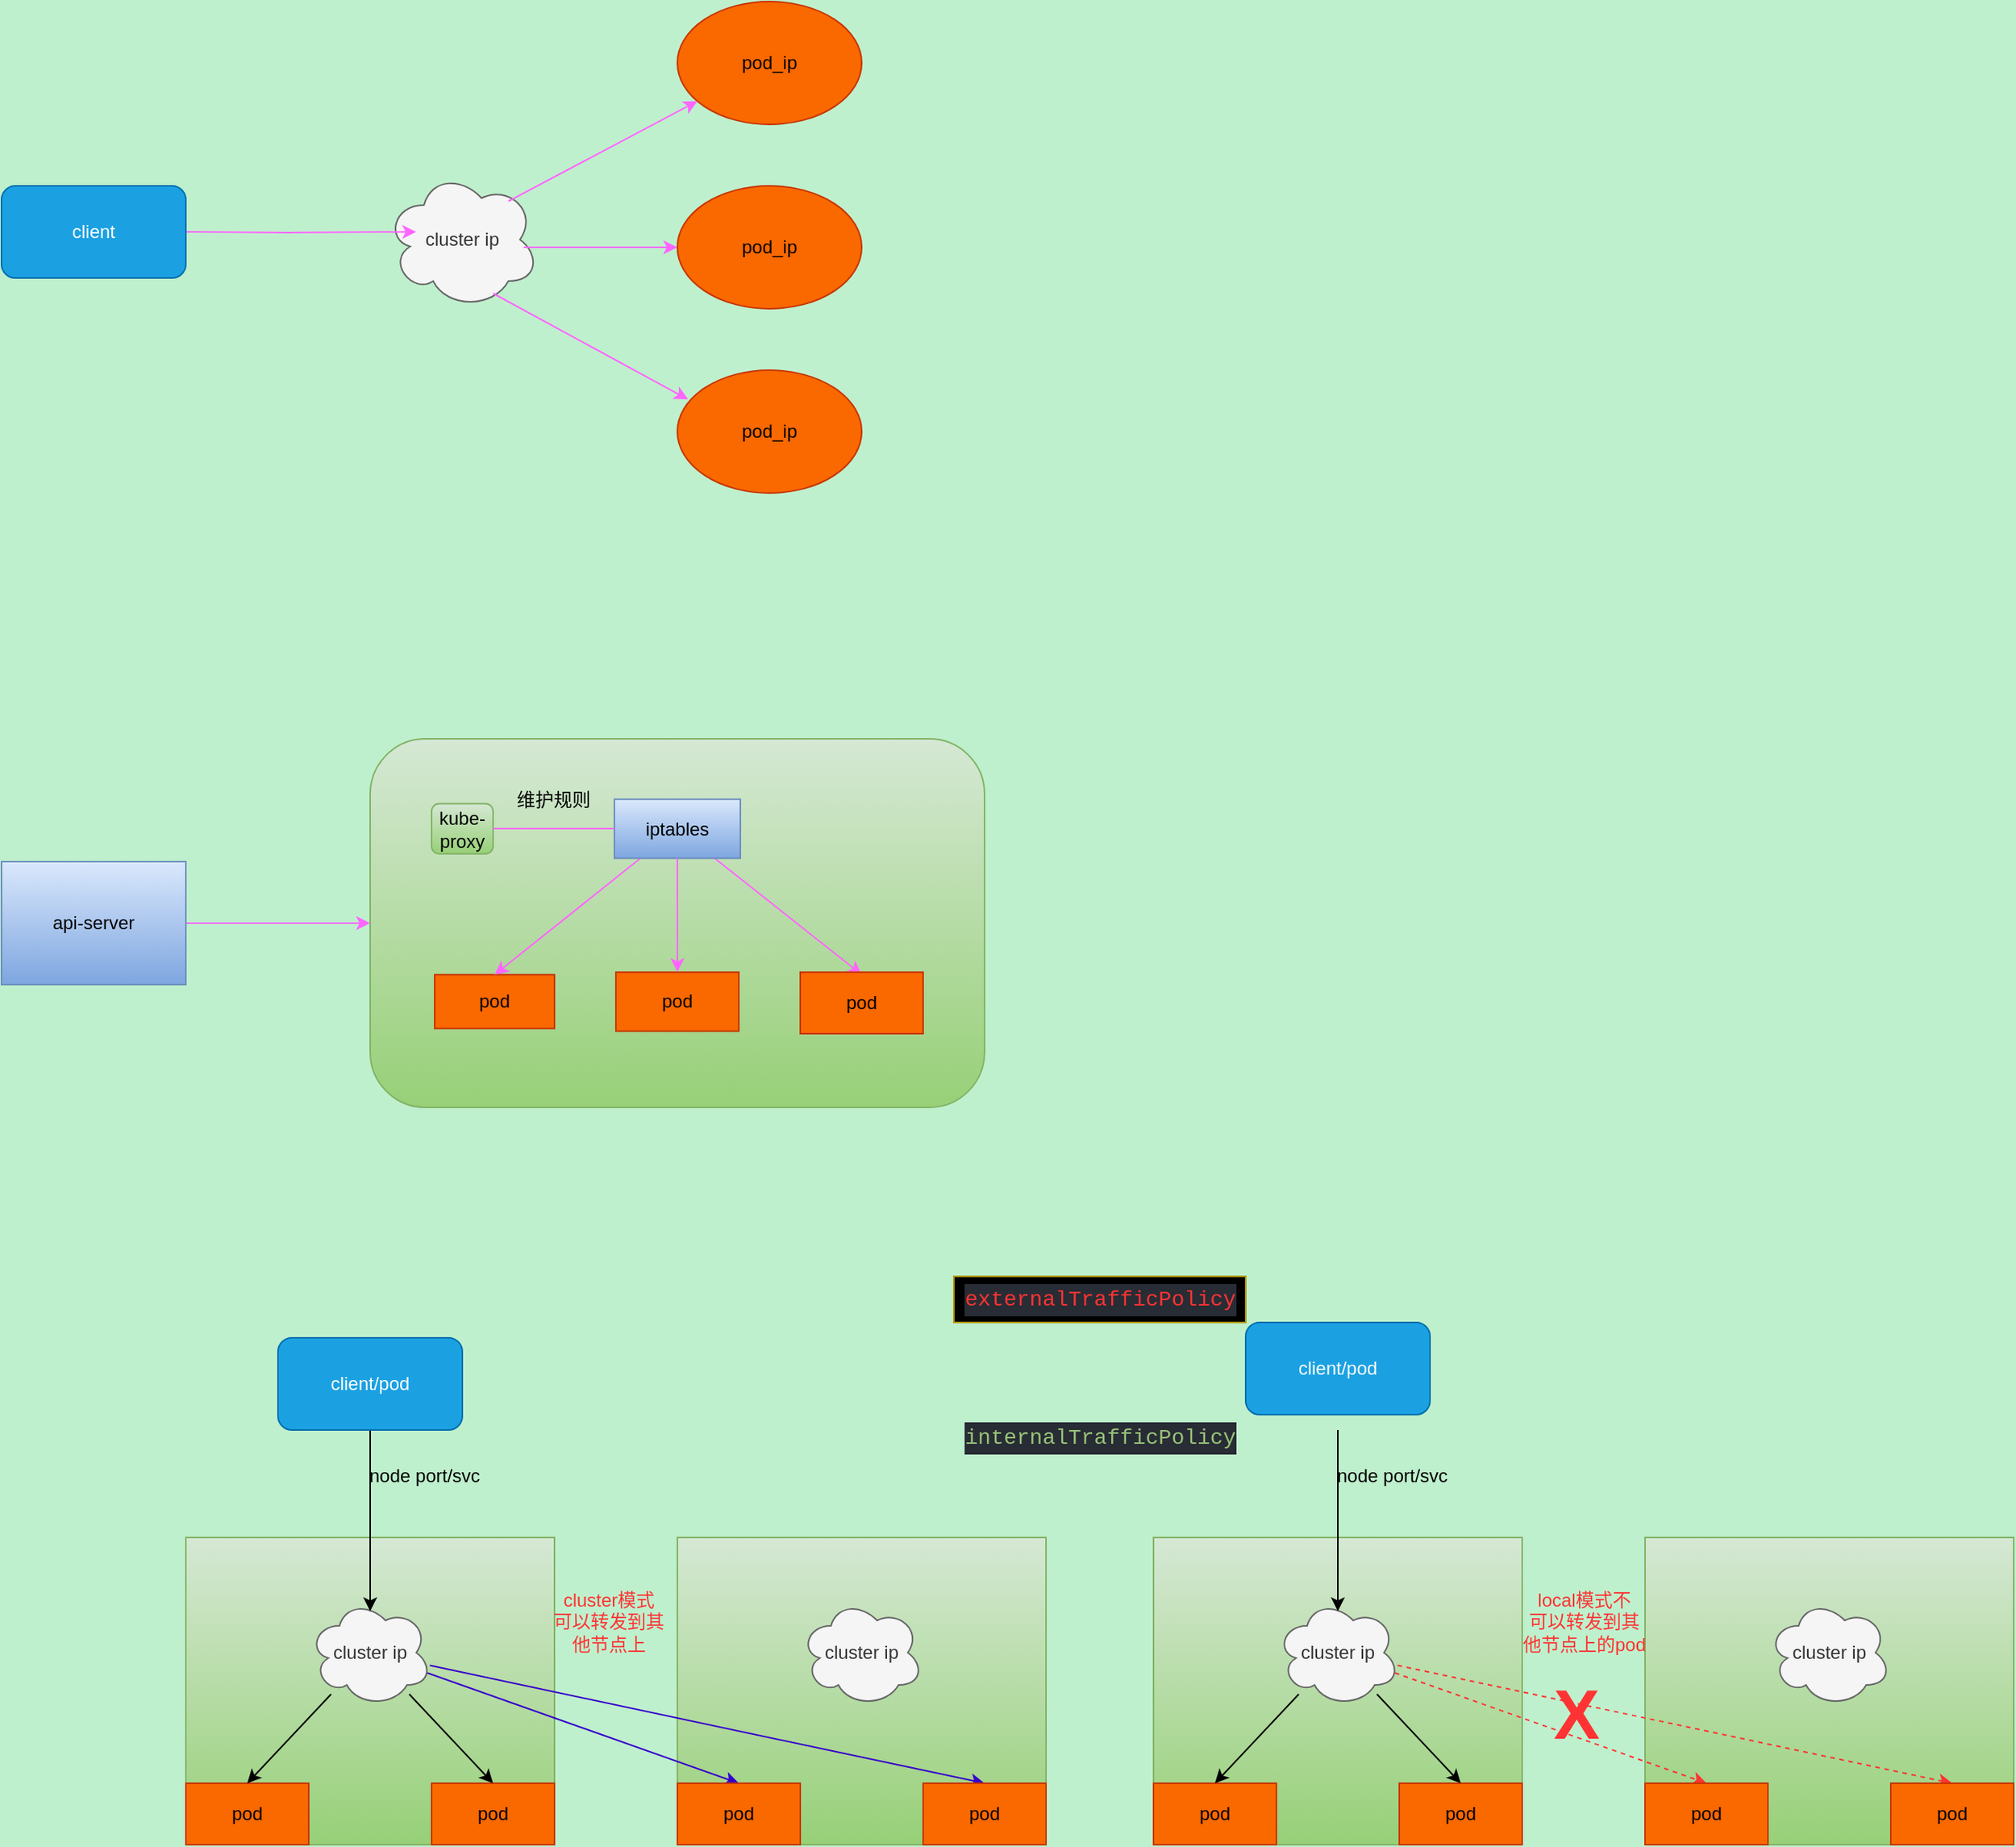 <mxfile>
    <diagram id="Dsr6dYloNJloRHsYJIIj" name="第 1 页">
        <mxGraphModel dx="1378" dy="860" grid="1" gridSize="10" guides="1" tooltips="1" connect="1" arrows="1" fold="1" page="1" pageScale="1" pageWidth="3300" pageHeight="2339" background="#BFF0CD" math="0" shadow="0">
            <root>
                <mxCell id="0"/>
                <mxCell id="1" parent="0"/>
                <mxCell id="244" value="&lt;p style=&quot;line-height: 1.5&quot;&gt;&lt;font style=&quot;font-size: 45px&quot;&gt;X&lt;/font&gt;&lt;/p&gt;" style="text;strokeColor=none;fillColor=none;html=1;fontSize=24;fontStyle=1;verticalAlign=middle;align=center;fontColor=#FF3333;" parent="1" vertex="1">
                    <mxGeometry x="1020" y="1120" width="90" height="70" as="geometry"/>
                </mxCell>
                <mxCell id="180" value="" style="rounded=0;whiteSpace=wrap;html=1;strokeColor=#82b366;fillColor=#d5e8d4;gradientColor=#97d077;" parent="1" vertex="1">
                    <mxGeometry x="480" y="1040" width="240" height="200" as="geometry"/>
                </mxCell>
                <mxCell id="179" value="" style="rounded=0;whiteSpace=wrap;html=1;strokeColor=#82b366;fillColor=#d5e8d4;gradientColor=#97d077;" parent="1" vertex="1">
                    <mxGeometry x="160" y="1040" width="240" height="200" as="geometry"/>
                </mxCell>
                <mxCell id="2" value="pod_ip" style="ellipse;whiteSpace=wrap;html=1;fillColor=#fa6800;fontColor=#000000;strokeColor=#C73500;" parent="1" vertex="1">
                    <mxGeometry x="480" y="40" width="120" height="80" as="geometry"/>
                </mxCell>
                <mxCell id="3" value="pod_ip" style="ellipse;whiteSpace=wrap;html=1;fillColor=#fa6800;fontColor=#000000;strokeColor=#C73500;" parent="1" vertex="1">
                    <mxGeometry x="480" y="280" width="120" height="80" as="geometry"/>
                </mxCell>
                <mxCell id="4" value="pod_ip" style="ellipse;whiteSpace=wrap;html=1;fillColor=#fa6800;fontColor=#000000;strokeColor=#C73500;" parent="1" vertex="1">
                    <mxGeometry x="480" y="160" width="120" height="80" as="geometry"/>
                </mxCell>
                <mxCell id="5" value="cluster ip" style="ellipse;shape=cloud;whiteSpace=wrap;html=1;fillColor=#f5f5f5;fontColor=#333333;strokeColor=#666666;" parent="1" vertex="1">
                    <mxGeometry x="290" y="150" width="100" height="90" as="geometry"/>
                </mxCell>
                <mxCell id="17" style="edgeStyle=orthogonalEdgeStyle;orthogonalLoop=1;jettySize=auto;html=1;entryX=0.2;entryY=0.444;entryDx=0;entryDy=0;entryPerimeter=0;strokeColor=#FF66FF;" parent="1" target="5" edge="1">
                    <mxGeometry relative="1" as="geometry">
                        <mxPoint x="160" y="189.96" as="sourcePoint"/>
                    </mxGeometry>
                </mxCell>
                <mxCell id="11" value="" style="endArrow=classic;html=1;strokeColor=#FF66FF;" parent="1" target="2" edge="1">
                    <mxGeometry width="50" height="50" relative="1" as="geometry">
                        <mxPoint x="370" y="170" as="sourcePoint"/>
                        <mxPoint x="420" y="120" as="targetPoint"/>
                    </mxGeometry>
                </mxCell>
                <mxCell id="12" value="" style="endArrow=classic;html=1;entryX=0.058;entryY=0.238;entryDx=0;entryDy=0;entryPerimeter=0;strokeColor=#FF66FF;" parent="1" target="3" edge="1">
                    <mxGeometry width="50" height="50" relative="1" as="geometry">
                        <mxPoint x="360" y="230" as="sourcePoint"/>
                        <mxPoint x="492.248" y="121.09" as="targetPoint"/>
                    </mxGeometry>
                </mxCell>
                <mxCell id="13" value="" style="endArrow=classic;html=1;entryX=0;entryY=0.5;entryDx=0;entryDy=0;strokeColor=#FF66FF;" parent="1" target="4" edge="1">
                    <mxGeometry width="50" height="50" relative="1" as="geometry">
                        <mxPoint x="380" y="200" as="sourcePoint"/>
                        <mxPoint x="430" y="150" as="targetPoint"/>
                    </mxGeometry>
                </mxCell>
                <mxCell id="85" value="" style="group;" parent="1" vertex="1" connectable="0">
                    <mxGeometry x="280" y="520" width="400" height="240" as="geometry"/>
                </mxCell>
                <mxCell id="80" value="" style="rounded=1;whiteSpace=wrap;html=1;fillColor=#d5e8d4;gradientColor=#97d077;strokeColor=#82b366;" parent="85" vertex="1">
                    <mxGeometry width="400" height="240" as="geometry"/>
                </mxCell>
                <mxCell id="78" style="edgeStyle=none;html=1;strokeColor=#FF66FF;" parent="85" source="24" edge="1">
                    <mxGeometry relative="1" as="geometry">
                        <mxPoint x="320" y="153.6" as="targetPoint"/>
                    </mxGeometry>
                </mxCell>
                <mxCell id="20" value="&lt;font color=&quot;#000000&quot;&gt;kube-proxy&lt;/font&gt;" style="rounded=1;whiteSpace=wrap;html=1;fillColor=#d5e8d4;gradientColor=#97d077;strokeColor=#82b366;" parent="85" vertex="1">
                    <mxGeometry x="40" y="42.24" width="40" height="32.64" as="geometry"/>
                </mxCell>
                <mxCell id="21" value="pod" style="rounded=0;whiteSpace=wrap;html=1;fillColor=#fa6800;fontColor=#000000;strokeColor=#C73500;" parent="85" vertex="1">
                    <mxGeometry x="42" y="153.6" width="78" height="35.04" as="geometry"/>
                </mxCell>
                <mxCell id="77" style="edgeStyle=none;html=1;entryX=0.5;entryY=0;entryDx=0;entryDy=0;strokeColor=#FF66FF;" parent="85" source="24" target="21" edge="1">
                    <mxGeometry relative="1" as="geometry"/>
                </mxCell>
                <mxCell id="24" value="iptables" style="rounded=0;whiteSpace=wrap;html=1;fillColor=#dae8fc;gradientColor=#7ea6e0;strokeColor=#6c8ebf;" parent="85" vertex="1">
                    <mxGeometry x="159" y="39.36" width="82" height="38.4" as="geometry"/>
                </mxCell>
                <mxCell id="31" value="" style="endArrow=none;html=1;exitX=1;exitY=0.5;exitDx=0;exitDy=0;strokeColor=#FF66FF;" parent="85" source="20" target="24" edge="1">
                    <mxGeometry width="50" height="50" relative="1" as="geometry">
                        <mxPoint x="128" y="96.96" as="sourcePoint"/>
                        <mxPoint x="178" y="48.96" as="targetPoint"/>
                    </mxGeometry>
                </mxCell>
                <mxCell id="37" value="pod" style="rounded=0;whiteSpace=wrap;html=1;fillColor=#fa6800;fontColor=#000000;strokeColor=#C73500;" parent="85" vertex="1">
                    <mxGeometry x="160" y="151.92" width="80" height="38.4" as="geometry"/>
                </mxCell>
                <mxCell id="76" style="edgeStyle=none;html=1;entryX=0.5;entryY=0;entryDx=0;entryDy=0;strokeColor=#FF66FF;" parent="85" source="24" target="37" edge="1">
                    <mxGeometry relative="1" as="geometry"/>
                </mxCell>
                <mxCell id="38" value="pod" style="rounded=0;whiteSpace=wrap;html=1;fillColor=#fa6800;fontColor=#000000;strokeColor=#C73500;" parent="85" vertex="1">
                    <mxGeometry x="280" y="151.92" width="80" height="40.08" as="geometry"/>
                </mxCell>
                <mxCell id="69" value="&lt;font color=&quot;#000000&quot;&gt;维护规则&lt;/font&gt;" style="text;html=1;align=center;verticalAlign=middle;resizable=0;points=[];autosize=1;" parent="85" vertex="1">
                    <mxGeometry x="89" y="30" width="60" height="20" as="geometry"/>
                </mxCell>
                <mxCell id="87" value="client" style="rounded=1;whiteSpace=wrap;html=1;fillColor=#1ba1e2;fontColor=#ffffff;strokeColor=#006EAF;" parent="1" vertex="1">
                    <mxGeometry x="40" y="160" width="120" height="60" as="geometry"/>
                </mxCell>
                <mxCell id="108" style="edgeStyle=none;html=1;entryX=0;entryY=0.5;entryDx=0;entryDy=0;strokeColor=#FF66FF;" parent="1" source="100" target="80" edge="1">
                    <mxGeometry relative="1" as="geometry"/>
                </mxCell>
                <mxCell id="100" value="api-server" style="rounded=0;whiteSpace=wrap;html=1;fillColor=#dae8fc;gradientColor=#7ea6e0;strokeColor=#6c8ebf;" parent="1" vertex="1">
                    <mxGeometry x="40" y="600" width="120" height="80" as="geometry"/>
                </mxCell>
                <mxCell id="109" value="pod" style="rounded=0;whiteSpace=wrap;html=1;fillColor=#fa6800;fontColor=#000000;strokeColor=#C73500;" parent="1" vertex="1">
                    <mxGeometry x="160" y="1200" width="80" height="40" as="geometry"/>
                </mxCell>
                <mxCell id="124" value="pod" style="rounded=0;whiteSpace=wrap;html=1;fillColor=#fa6800;fontColor=#000000;strokeColor=#C73500;" parent="1" vertex="1">
                    <mxGeometry x="320" y="1200" width="80" height="40" as="geometry"/>
                </mxCell>
                <mxCell id="129" style="edgeStyle=none;html=1;entryX=0.5;entryY=0;entryDx=0;entryDy=0;strokeColor=#000000;" parent="1" source="128" target="109" edge="1">
                    <mxGeometry relative="1" as="geometry"/>
                </mxCell>
                <mxCell id="131" style="edgeStyle=none;html=1;entryX=0.5;entryY=0;entryDx=0;entryDy=0;strokeColor=#000000;" parent="1" source="128" target="124" edge="1">
                    <mxGeometry relative="1" as="geometry"/>
                </mxCell>
                <mxCell id="173" style="edgeStyle=none;html=1;entryX=0.5;entryY=0;entryDx=0;entryDy=0;fillColor=#6a00ff;strokeColor=#3700CC;" parent="1" source="128" target="167" edge="1">
                    <mxGeometry relative="1" as="geometry"/>
                </mxCell>
                <mxCell id="174" style="edgeStyle=none;html=1;entryX=0.5;entryY=0;entryDx=0;entryDy=0;strokeColor=#3700CC;fillColor=#6a00ff;" parent="1" source="128" target="168" edge="1">
                    <mxGeometry relative="1" as="geometry">
                        <mxPoint x="680" y="1190" as="targetPoint"/>
                    </mxGeometry>
                </mxCell>
                <mxCell id="128" value="cluster ip" style="ellipse;shape=cloud;whiteSpace=wrap;html=1;fillColor=#f5f5f5;fontColor=#333333;strokeColor=#666666;" parent="1" vertex="1">
                    <mxGeometry x="240" y="1080" width="80" height="70" as="geometry"/>
                </mxCell>
                <mxCell id="167" value="pod" style="rounded=0;whiteSpace=wrap;html=1;fillColor=#fa6800;fontColor=#000000;strokeColor=#C73500;" parent="1" vertex="1">
                    <mxGeometry x="480" y="1200" width="80" height="40" as="geometry"/>
                </mxCell>
                <mxCell id="168" value="pod" style="rounded=0;whiteSpace=wrap;html=1;fillColor=#fa6800;fontColor=#000000;strokeColor=#C73500;" parent="1" vertex="1">
                    <mxGeometry x="640" y="1200" width="80" height="40" as="geometry"/>
                </mxCell>
                <mxCell id="171" value="cluster ip" style="ellipse;shape=cloud;whiteSpace=wrap;html=1;fillColor=#f5f5f5;fontColor=#333333;strokeColor=#666666;" parent="1" vertex="1">
                    <mxGeometry x="560" y="1080" width="80" height="70" as="geometry"/>
                </mxCell>
                <mxCell id="178" style="edgeStyle=none;html=1;entryX=0.5;entryY=0.114;entryDx=0;entryDy=0;entryPerimeter=0;strokeColor=#000000;" parent="1" source="177" target="128" edge="1">
                    <mxGeometry relative="1" as="geometry"/>
                </mxCell>
                <mxCell id="177" value="client/pod" style="rounded=1;whiteSpace=wrap;html=1;fillColor=#1ba1e2;fontColor=#ffffff;strokeColor=#006EAF;" parent="1" vertex="1">
                    <mxGeometry x="220" y="910" width="120" height="60" as="geometry"/>
                </mxCell>
                <mxCell id="181" value="&lt;font color=&quot;#000000&quot;&gt;node port/svc&lt;/font&gt;" style="text;html=1;align=center;verticalAlign=middle;resizable=0;points=[];autosize=1;strokeColor=none;fillColor=none;" parent="1" vertex="1">
                    <mxGeometry x="270" y="990" width="90" height="20" as="geometry"/>
                </mxCell>
                <mxCell id="183" value="&lt;font color=&quot;#ff3333&quot;&gt;cluster模式&lt;br&gt;可以转发到其&lt;br&gt;他节点上&lt;/font&gt;" style="text;html=1;align=center;verticalAlign=middle;resizable=0;points=[];autosize=1;strokeColor=none;fillColor=none;fontColor=#000000;" parent="1" vertex="1">
                    <mxGeometry x="390" y="1070" width="90" height="50" as="geometry"/>
                </mxCell>
                <mxCell id="215" value="" style="rounded=0;whiteSpace=wrap;html=1;strokeColor=#82b366;fillColor=#d5e8d4;gradientColor=#97d077;" parent="1" vertex="1">
                    <mxGeometry x="1110" y="1040" width="240" height="200" as="geometry"/>
                </mxCell>
                <mxCell id="216" value="" style="rounded=0;whiteSpace=wrap;html=1;strokeColor=#82b366;fillColor=#d5e8d4;gradientColor=#97d077;" parent="1" vertex="1">
                    <mxGeometry x="790" y="1040" width="240" height="200" as="geometry"/>
                </mxCell>
                <mxCell id="217" value="pod" style="rounded=0;whiteSpace=wrap;html=1;fillColor=#fa6800;fontColor=#000000;strokeColor=#C73500;" parent="1" vertex="1">
                    <mxGeometry x="790" y="1200" width="80" height="40" as="geometry"/>
                </mxCell>
                <mxCell id="218" value="pod" style="rounded=0;whiteSpace=wrap;html=1;fillColor=#fa6800;fontColor=#000000;strokeColor=#C73500;" parent="1" vertex="1">
                    <mxGeometry x="950" y="1200" width="80" height="40" as="geometry"/>
                </mxCell>
                <mxCell id="219" style="edgeStyle=none;html=1;entryX=0.5;entryY=0;entryDx=0;entryDy=0;strokeColor=#000000;" parent="1" source="223" target="217" edge="1">
                    <mxGeometry relative="1" as="geometry"/>
                </mxCell>
                <mxCell id="220" style="edgeStyle=none;html=1;entryX=0.5;entryY=0;entryDx=0;entryDy=0;strokeColor=#000000;" parent="1" source="223" target="218" edge="1">
                    <mxGeometry relative="1" as="geometry"/>
                </mxCell>
                <mxCell id="221" style="edgeStyle=none;html=1;entryX=0.5;entryY=0;entryDx=0;entryDy=0;fillColor=#6a00ff;strokeColor=#FF3333;dashed=1;" parent="1" source="223" target="224" edge="1">
                    <mxGeometry relative="1" as="geometry"/>
                </mxCell>
                <mxCell id="222" style="edgeStyle=none;html=1;entryX=0.5;entryY=0;entryDx=0;entryDy=0;strokeColor=#FF3333;fillColor=#6a00ff;dashed=1;" parent="1" source="223" target="225" edge="1">
                    <mxGeometry relative="1" as="geometry">
                        <mxPoint x="1310" y="1190" as="targetPoint"/>
                    </mxGeometry>
                </mxCell>
                <mxCell id="223" value="cluster ip" style="ellipse;shape=cloud;whiteSpace=wrap;html=1;fillColor=#f5f5f5;fontColor=#333333;strokeColor=#666666;" parent="1" vertex="1">
                    <mxGeometry x="870" y="1080" width="80" height="70" as="geometry"/>
                </mxCell>
                <mxCell id="224" value="pod" style="rounded=0;whiteSpace=wrap;html=1;fillColor=#fa6800;fontColor=#000000;strokeColor=#C73500;" parent="1" vertex="1">
                    <mxGeometry x="1110" y="1200" width="80" height="40" as="geometry"/>
                </mxCell>
                <mxCell id="225" value="pod" style="rounded=0;whiteSpace=wrap;html=1;fillColor=#fa6800;fontColor=#000000;strokeColor=#C73500;" parent="1" vertex="1">
                    <mxGeometry x="1270" y="1200" width="80" height="40" as="geometry"/>
                </mxCell>
                <mxCell id="226" value="cluster ip" style="ellipse;shape=cloud;whiteSpace=wrap;html=1;fillColor=#f5f5f5;fontColor=#333333;strokeColor=#666666;" parent="1" vertex="1">
                    <mxGeometry x="1190" y="1080" width="80" height="70" as="geometry"/>
                </mxCell>
                <mxCell id="227" style="edgeStyle=none;html=1;entryX=0.5;entryY=0.114;entryDx=0;entryDy=0;entryPerimeter=0;strokeColor=#000000;" parent="1" target="223" edge="1">
                    <mxGeometry relative="1" as="geometry">
                        <mxPoint x="910" y="970" as="sourcePoint"/>
                    </mxGeometry>
                </mxCell>
                <mxCell id="228" value="client/pod" style="rounded=1;whiteSpace=wrap;html=1;fillColor=#1ba1e2;fontColor=#ffffff;strokeColor=#006EAF;" parent="1" vertex="1">
                    <mxGeometry x="850" y="900" width="120" height="60" as="geometry"/>
                </mxCell>
                <mxCell id="229" value="&lt;font color=&quot;#000000&quot;&gt;node port/svc&lt;/font&gt;" style="text;html=1;align=center;verticalAlign=middle;resizable=0;points=[];autosize=1;strokeColor=none;fillColor=none;" parent="1" vertex="1">
                    <mxGeometry x="900" y="990" width="90" height="20" as="geometry"/>
                </mxCell>
                <mxCell id="230" value="&lt;font color=&quot;#ff3333&quot;&gt;local模式不&lt;br&gt;可以转发到其&lt;br&gt;他节点上的pod&lt;/font&gt;" style="text;html=1;align=center;verticalAlign=middle;resizable=0;points=[];autosize=1;strokeColor=none;fillColor=none;fontColor=#000000;" parent="1" vertex="1">
                    <mxGeometry x="1020" y="1070" width="100" height="50" as="geometry"/>
                </mxCell>
                <mxCell id="245" value="&lt;div style=&quot;background-color: rgb(40 , 44 , 52) ; font-family: &amp;#34;jetbrains mono&amp;#34; , &amp;#34;courier new&amp;#34; , monospace , &amp;#34;menlo&amp;#34; , &amp;#34;monaco&amp;#34; , &amp;#34;courier new&amp;#34; , monospace ; font-size: 14px ; line-height: 21px&quot;&gt;&lt;font color=&quot;#ff3333&quot;&gt;externalTrafficPolicy&lt;/font&gt;&lt;/div&gt;" style="text;html=1;align=center;verticalAlign=middle;resizable=0;points=[];autosize=1;strokeColor=#B09500;fillColor=#000000;fontColor=#000000;" vertex="1" parent="1">
                    <mxGeometry x="660" y="870" width="190" height="30" as="geometry"/>
                </mxCell>
                <mxCell id="246" value="&lt;div style=&quot;color: rgb(171 , 178 , 191) ; background-color: rgb(40 , 44 , 52) ; font-family: &amp;#34;jetbrains mono&amp;#34; , &amp;#34;courier new&amp;#34; , monospace , &amp;#34;menlo&amp;#34; , &amp;#34;monaco&amp;#34; , &amp;#34;courier new&amp;#34; , monospace ; font-size: 14px ; line-height: 21px&quot;&gt;&lt;span style=&quot;color: #98c379&quot;&gt;internalTrafficPolicy&lt;/span&gt;&lt;/div&gt;" style="text;html=1;align=center;verticalAlign=middle;resizable=0;points=[];autosize=1;strokeColor=none;fillColor=none;fontColor=#FF3333;" vertex="1" parent="1">
                    <mxGeometry x="660" y="960" width="190" height="30" as="geometry"/>
                </mxCell>
            </root>
        </mxGraphModel>
    </diagram>
</mxfile>